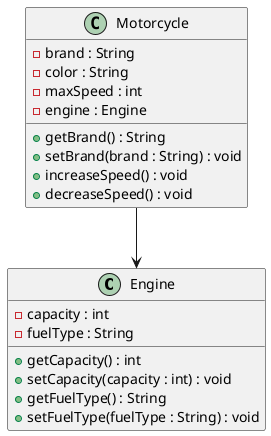 @startuml

class Engine {
    - capacity : int
    - fuelType : String
    + getCapacity() : int
    + setCapacity(capacity : int) : void
    + getFuelType() : String
    + setFuelType(fuelType : String) : void
}

class Motorcycle {
    - brand : String
    - color : String
    - maxSpeed : int
    - engine : Engine
    + getBrand() : String
    + setBrand(brand : String) : void
    + increaseSpeed() : void
    + decreaseSpeed() : void
}

Motorcycle --> Engine

@enduml
